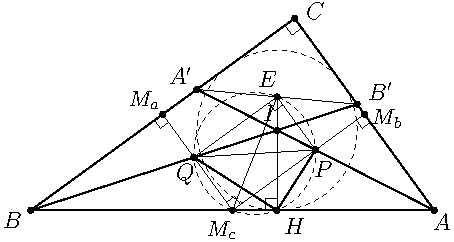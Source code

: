 import geometry;
size(8cm);
pen penColor = black;



var a = 8;
var b = 11;



//var a = 19;
//var b = 8;

triangle t = triangleabc(a, b, sqrt(a*a+b*b));

point A = t.B;
point B = t.A;
point C = t.C;


point I = incenter(t);

point Ap = intersectionpoint(line(I, A), line(B, C));
point Bp = intersectionpoint(line(I, B), line(A, C));

point H = projection(t.AB)*I;

point P = midpoint(segment(A, Ap));
point Q = midpoint(segment(B, Bp));
point Ma = midpoint(segment(C, B));
point Mc = midpoint(segment(A, B));
point Mb = midpoint(segment(C, A));

point E_ = midpoint(segment(Ap, Bp));


//point M = midpoint(segment(A, B));

//draw
draw(t);


dot("$A$", A, S*0.5+E*0.3, fontsize(12) + penColor);
dot("$B$", B, W*1.2+S*0.7, fontsize(12) + penColor);
dot("$C$", C, E*1.5+N*0.6, fontsize(12) + penColor);



dot("$A'$", Ap, N*0.7+W*0.7, fontsize(12) + penColor);
dot("$B'$", Bp, E*1.5+N*1, fontsize(12) + penColor);
dot("$H$", H, E*1+S, fontsize(12) + penColor);



dot("$Q$", Q, S*0.9+W*0.5, fontsize(12) + penColor);
dot("$P$", P, E*0.6+S*1.5, fontsize(12) + penColor);
dot("$I$", I, W*0.7+N*1.3, fontsize(12) + penColor);


draw(segment(A, Ap));
draw(segment(B, Bp));

draw(segment(H, P));
draw(segment(H, Q));
//draw(segment(H, I), dashed+linewidth(0.4));

draw(incircle(t), dashed + linewidth(0.3));

markrightangle(A, C, B, 6, penColor+linewidth(0.4));
markrightangle(I, H, B, 6, linewidth(0.3) + penColor);
//markrightangle(P, H, Q, 5, linewidth(0.2)+dashed + penColor);



dot(Label("$M_b$"), Mb, S*0.3+E*1.2, fontsize(11) + penColor);
dot(Label("$M_c$"), Mc, S*1.6+W*0.7, fontsize(11) + penColor);
dot(Label("$M_a$"), Ma, N*0.8+W*0.7, fontsize(11) + penColor);


draw(segment(Ma, Q), linewidth(0.3));
draw(segment(Mb, P), linewidth(0.3));

draw(segment(Mc, Q), linewidth(0.3));
draw(segment(Mc, P), linewidth(0.3));
markrightangle(P, Mc, Q, 5, linewidth(0.3) + penColor);




markrightangle(B, Ma, Q, 5, linewidth(0.3) + penColor);
markrightangle(A, Mb, P, 5, linewidth(0.3) + penColor);



draw(segment(Ap, Bp), linewidth(0.3));

dot("$E$", E_, W*0.7+N*1.3, fontsize(12) + penColor);

draw(segment(Q, P), linewidth(0.3));

draw(segment(E_, P), linewidth(0.3));
draw(segment(E_, Q), linewidth(0.3));
draw(segment(E_, H), linewidth(0.3));
draw(segment(E_, Mc), linewidth(0.3));

markrightangle(Q, E_, P, 5, linewidth(0.3) + penColor);

draw(circle(P, Q, H), dashed + linewidth(0.3));
